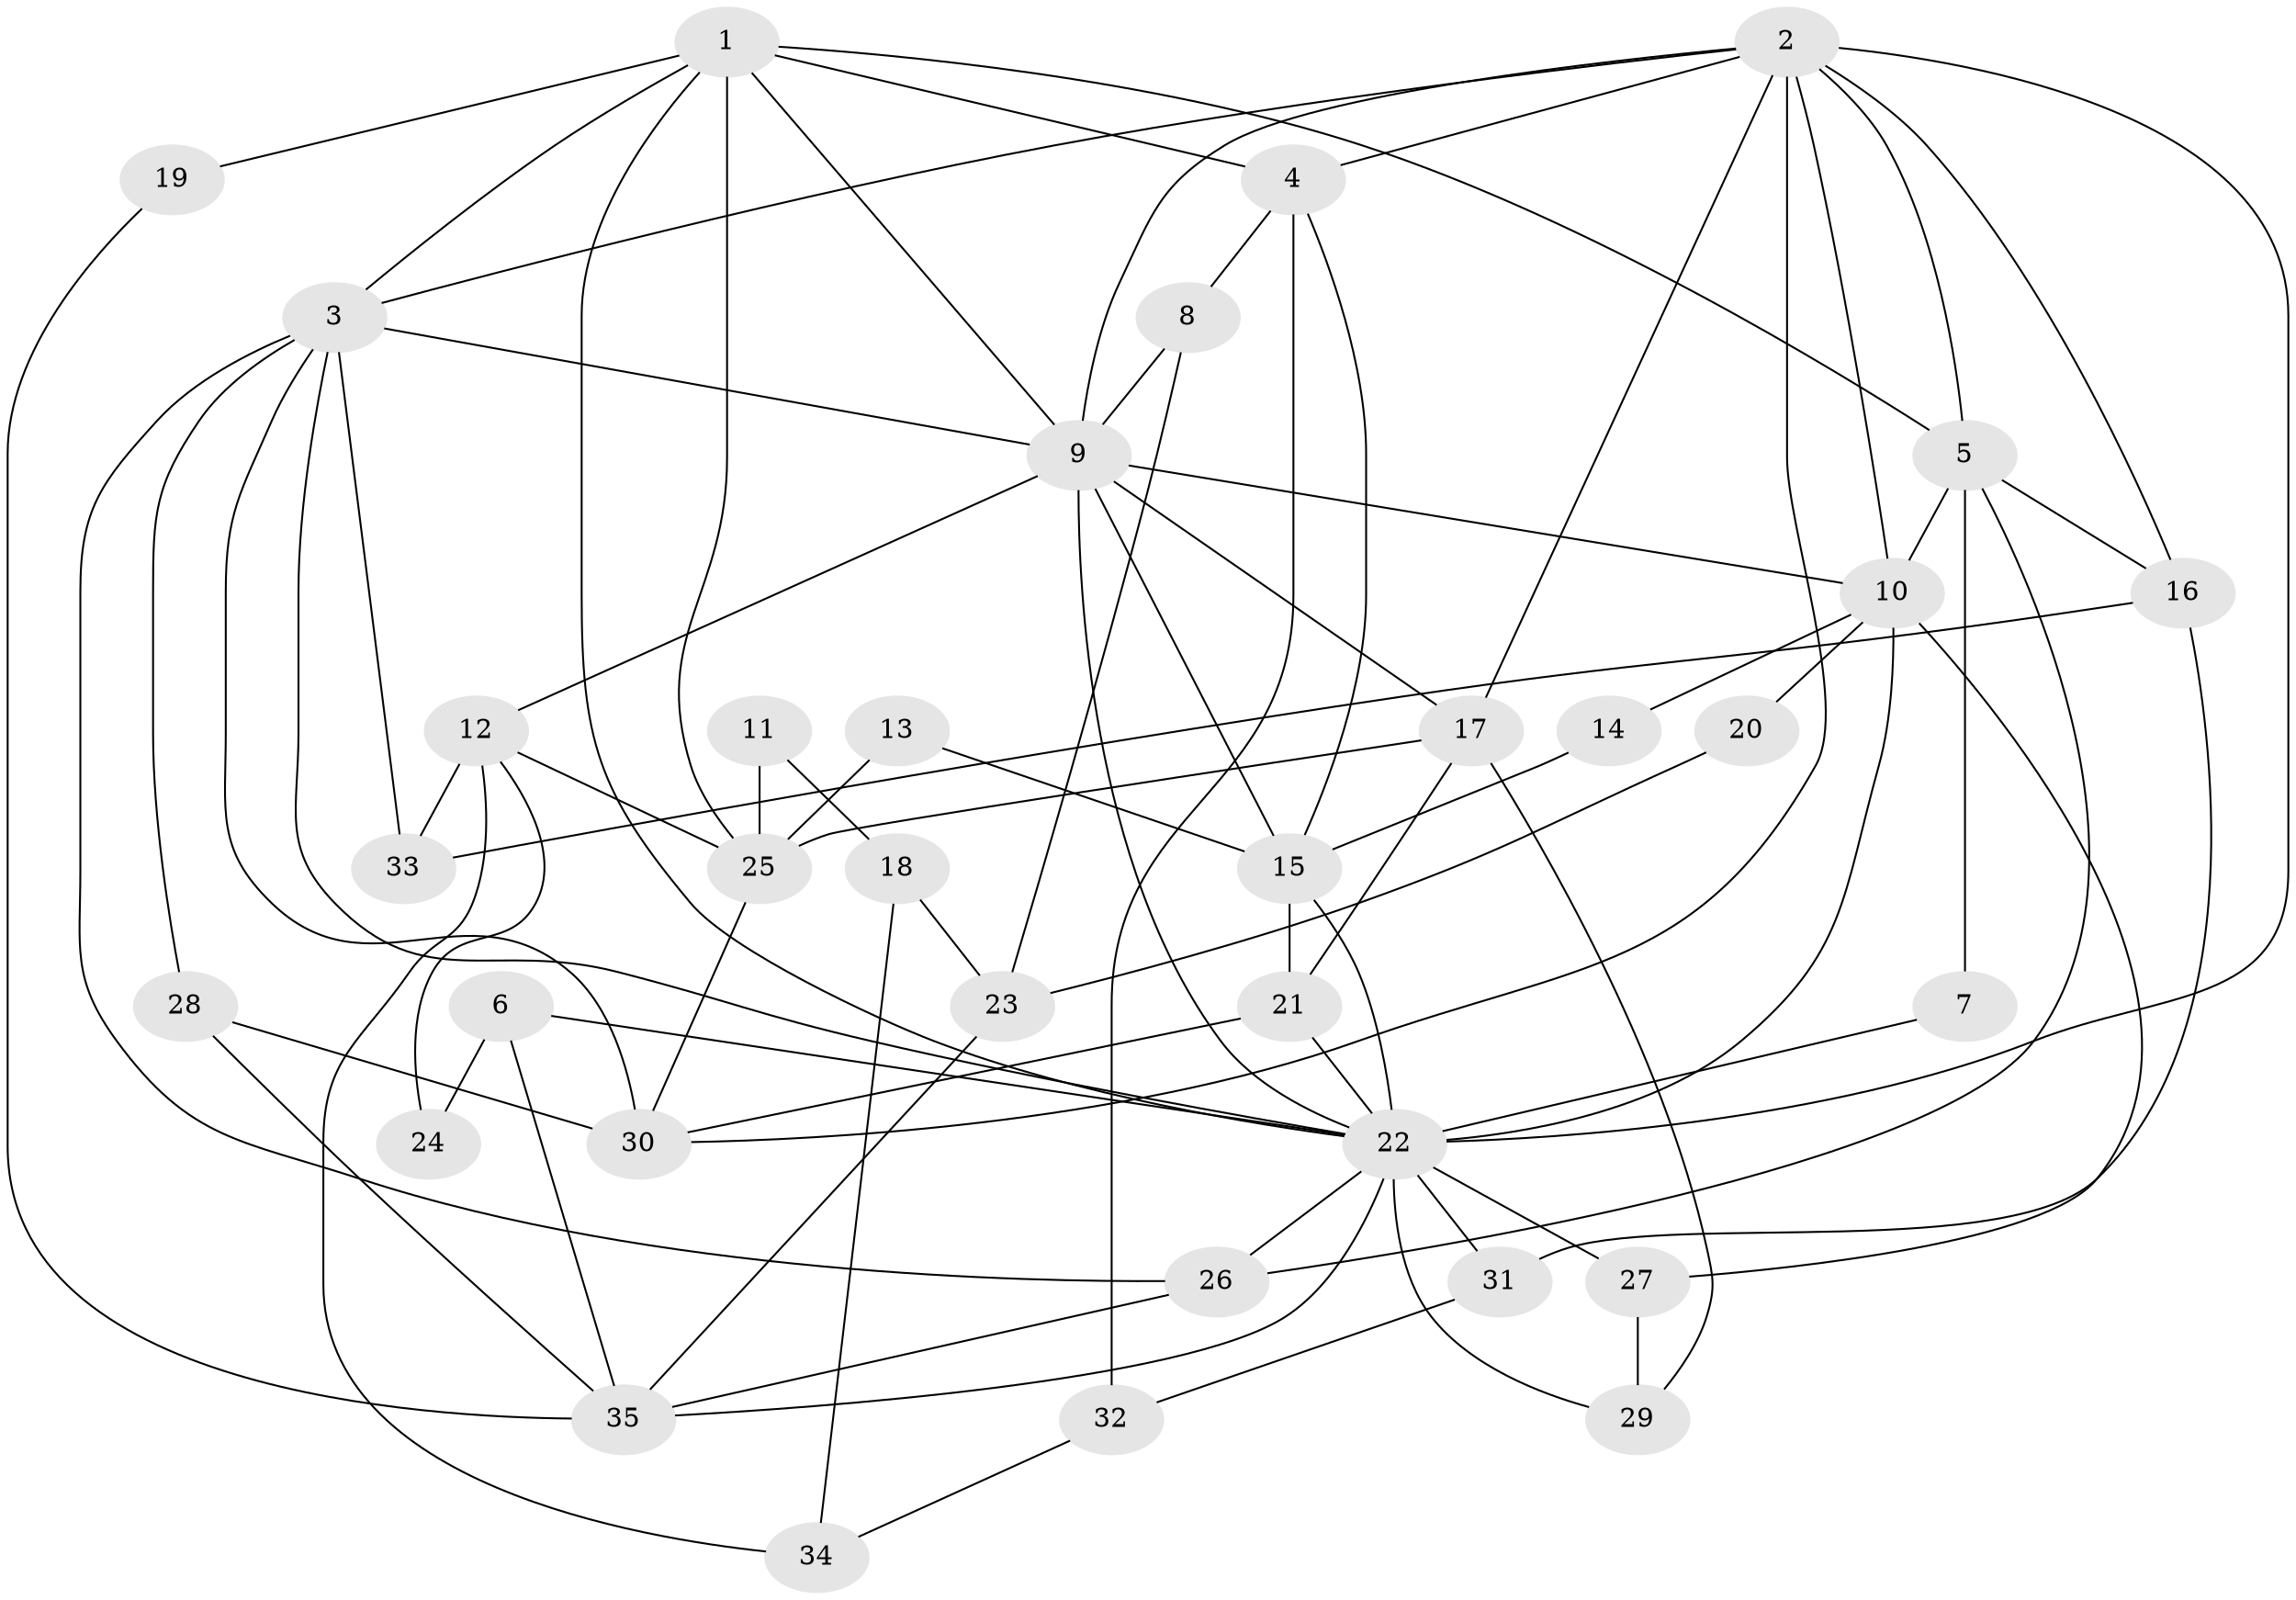 // original degree distribution, {4: 0.2753623188405797, 7: 0.043478260869565216, 2: 0.11594202898550725, 3: 0.2898550724637681, 5: 0.15942028985507245, 6: 0.11594202898550725}
// Generated by graph-tools (version 1.1) at 2025/51/03/04/25 22:51:13]
// undirected, 35 vertices, 79 edges
graph export_dot {
  node [color=gray90,style=filled];
  1;
  2;
  3;
  4;
  5;
  6;
  7;
  8;
  9;
  10;
  11;
  12;
  13;
  14;
  15;
  16;
  17;
  18;
  19;
  20;
  21;
  22;
  23;
  24;
  25;
  26;
  27;
  28;
  29;
  30;
  31;
  32;
  33;
  34;
  35;
  1 -- 3 [weight=1.0];
  1 -- 4 [weight=1.0];
  1 -- 5 [weight=1.0];
  1 -- 9 [weight=2.0];
  1 -- 19 [weight=1.0];
  1 -- 22 [weight=2.0];
  1 -- 25 [weight=1.0];
  2 -- 3 [weight=1.0];
  2 -- 4 [weight=2.0];
  2 -- 5 [weight=2.0];
  2 -- 9 [weight=1.0];
  2 -- 10 [weight=2.0];
  2 -- 16 [weight=1.0];
  2 -- 17 [weight=1.0];
  2 -- 22 [weight=1.0];
  2 -- 30 [weight=2.0];
  3 -- 9 [weight=1.0];
  3 -- 22 [weight=1.0];
  3 -- 26 [weight=1.0];
  3 -- 28 [weight=1.0];
  3 -- 30 [weight=1.0];
  3 -- 33 [weight=1.0];
  4 -- 8 [weight=2.0];
  4 -- 15 [weight=1.0];
  4 -- 32 [weight=1.0];
  5 -- 7 [weight=1.0];
  5 -- 10 [weight=1.0];
  5 -- 16 [weight=1.0];
  5 -- 26 [weight=1.0];
  6 -- 22 [weight=1.0];
  6 -- 24 [weight=1.0];
  6 -- 35 [weight=1.0];
  7 -- 22 [weight=2.0];
  8 -- 9 [weight=2.0];
  8 -- 23 [weight=1.0];
  9 -- 10 [weight=2.0];
  9 -- 12 [weight=1.0];
  9 -- 15 [weight=1.0];
  9 -- 17 [weight=1.0];
  9 -- 22 [weight=1.0];
  10 -- 14 [weight=1.0];
  10 -- 20 [weight=2.0];
  10 -- 22 [weight=1.0];
  10 -- 27 [weight=1.0];
  11 -- 18 [weight=1.0];
  11 -- 25 [weight=1.0];
  12 -- 24 [weight=1.0];
  12 -- 25 [weight=1.0];
  12 -- 33 [weight=1.0];
  12 -- 34 [weight=1.0];
  13 -- 15 [weight=2.0];
  13 -- 25 [weight=1.0];
  14 -- 15 [weight=1.0];
  15 -- 21 [weight=2.0];
  15 -- 22 [weight=3.0];
  16 -- 31 [weight=1.0];
  16 -- 33 [weight=1.0];
  17 -- 21 [weight=2.0];
  17 -- 25 [weight=1.0];
  17 -- 29 [weight=1.0];
  18 -- 23 [weight=1.0];
  18 -- 34 [weight=1.0];
  19 -- 35 [weight=1.0];
  20 -- 23 [weight=1.0];
  21 -- 22 [weight=2.0];
  21 -- 30 [weight=1.0];
  22 -- 26 [weight=1.0];
  22 -- 27 [weight=2.0];
  22 -- 29 [weight=1.0];
  22 -- 31 [weight=1.0];
  22 -- 35 [weight=1.0];
  23 -- 35 [weight=1.0];
  25 -- 30 [weight=1.0];
  26 -- 35 [weight=1.0];
  27 -- 29 [weight=1.0];
  28 -- 30 [weight=1.0];
  28 -- 35 [weight=1.0];
  31 -- 32 [weight=1.0];
  32 -- 34 [weight=1.0];
}
